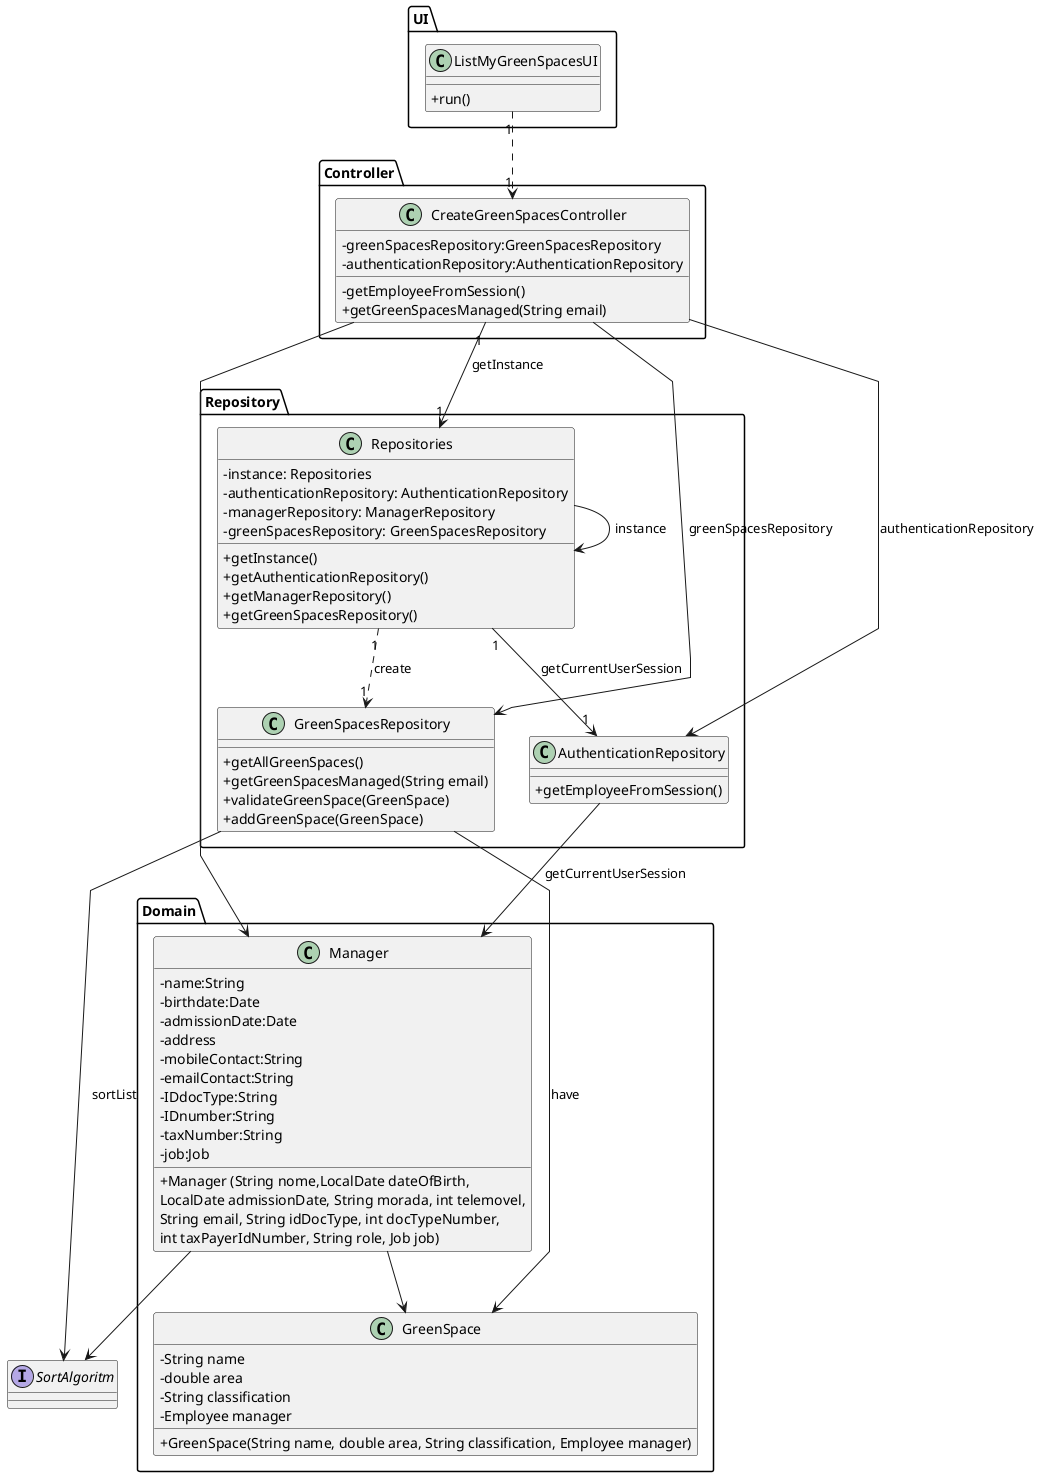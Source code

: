 @startuml
'skinparam monochrome true
skinparam packageStyle rectangle
skinparam shadowing false
skinparam linetype polyline
'skinparam linetype orto

skinparam classAttributeIconSize 0

'left to right direction

Package UI <<Folder>>{
class ListMyGreenSpacesUI {
    +run()
}
}

Package Controller <<Folder>>{
class CreateGreenSpacesController {
    - greenSpacesRepository:GreenSpacesRepository
    - authenticationRepository:AuthenticationRepository

    - getEmployeeFromSession()
    + getGreenSpacesManaged(String email)
}
}


Package Repository <<Folder>>{
class Repositories{
    - instance: Repositories
    - authenticationRepository: AuthenticationRepository
    - managerRepository: ManagerRepository
    - greenSpacesRepository: GreenSpacesRepository

    + getInstance()
    + getAuthenticationRepository()
    + getManagerRepository()
    + getGreenSpacesRepository()
}
}

Package Repository <<Folder>>{
class GreenSpacesRepository{
    + getAllGreenSpaces()
    + getGreenSpacesManaged(String email)
    + validateGreenSpace(GreenSpace)
    + addGreenSpace(GreenSpace)
}
}

Package Repository <<Folder>>{
class AuthenticationRepository{
    + getEmployeeFromSession()
}
}

Package Domain <<Folder>>{
class GreenSpace {
    - String name
    - double area
    - String classification
    - Employee manager

    + GreenSpace(String name, double area, String classification, Employee manager)
}
}

Package Domain <<Folder>>{
class Manager{
    -name:String
    -birthdate:Date
    -admissionDate:Date
    -address
    -mobileContact:String
    -emailContact:String
    -IDdocType:String
    -IDnumber:String
    -taxNumber:String
    -job:Job

    +Manager (String nome,LocalDate dateOfBirth,\nLocalDate admissionDate, String morada, int telemovel,\nString email, String idDocType, int docTypeNumber,\nint taxPayerIdNumber, String role, Job job)
}
}

interface SortAlgoritm {
}

ListMyGreenSpacesUI "1" ..> "1" CreateGreenSpacesController

CreateGreenSpacesController "1" --> "1" Repositories : getInstance
CreateGreenSpacesController --> GreenSpacesRepository : greenSpacesRepository
CreateGreenSpacesController --> AuthenticationRepository : authenticationRepository
CreateGreenSpacesController --> Manager

Repositories -> Repositories : instance
Repositories "1" ..> "1" GreenSpacesRepository : create
Repositories "1" --> "1" AuthenticationRepository : getCurrentUserSession

AuthenticationRepository --> Manager : getCurrentUserSession

GreenSpacesRepository --> GreenSpace : have
GreenSpacesRepository --> SortAlgoritm : sortList

Manager --> GreenSpace
Manager --> SortAlgoritm

@enduml